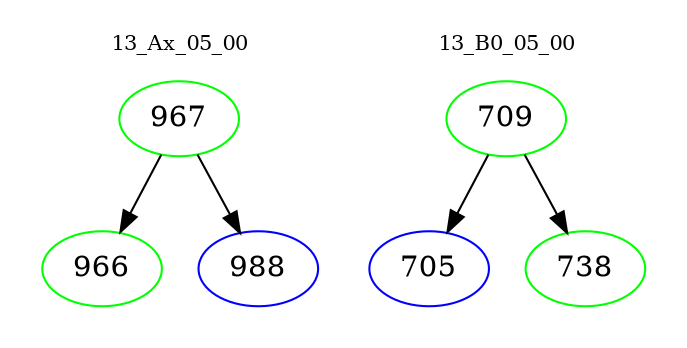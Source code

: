 digraph{
subgraph cluster_0 {
color = white
label = "13_Ax_05_00";
fontsize=10;
T0_967 [label="967", color="green"]
T0_967 -> T0_966 [color="black"]
T0_966 [label="966", color="green"]
T0_967 -> T0_988 [color="black"]
T0_988 [label="988", color="blue"]
}
subgraph cluster_1 {
color = white
label = "13_B0_05_00";
fontsize=10;
T1_709 [label="709", color="green"]
T1_709 -> T1_705 [color="black"]
T1_705 [label="705", color="blue"]
T1_709 -> T1_738 [color="black"]
T1_738 [label="738", color="green"]
}
}
